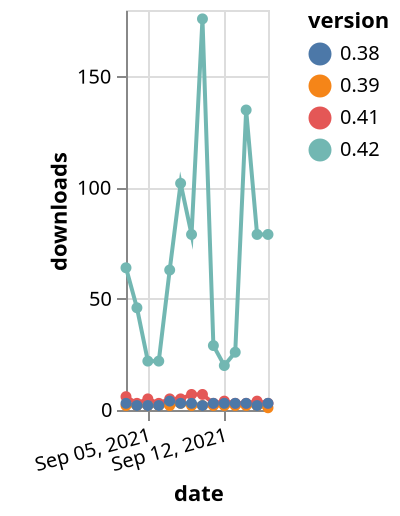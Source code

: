 {"$schema": "https://vega.github.io/schema/vega-lite/v5.json", "description": "A simple bar chart with embedded data.", "data": {"values": [{"date": "2021-09-03", "total": 6521, "delta": 2, "version": "0.39"}, {"date": "2021-09-04", "total": 6523, "delta": 2, "version": "0.39"}, {"date": "2021-09-05", "total": 6525, "delta": 2, "version": "0.39"}, {"date": "2021-09-06", "total": 6527, "delta": 2, "version": "0.39"}, {"date": "2021-09-07", "total": 6529, "delta": 2, "version": "0.39"}, {"date": "2021-09-08", "total": 6532, "delta": 3, "version": "0.39"}, {"date": "2021-09-09", "total": 6534, "delta": 2, "version": "0.39"}, {"date": "2021-09-10", "total": 6536, "delta": 2, "version": "0.39"}, {"date": "2021-09-11", "total": 6538, "delta": 2, "version": "0.39"}, {"date": "2021-09-12", "total": 6540, "delta": 2, "version": "0.39"}, {"date": "2021-09-13", "total": 6542, "delta": 2, "version": "0.39"}, {"date": "2021-09-14", "total": 6544, "delta": 2, "version": "0.39"}, {"date": "2021-09-15", "total": 6546, "delta": 2, "version": "0.39"}, {"date": "2021-09-16", "total": 6547, "delta": 1, "version": "0.39"}, {"date": "2021-09-03", "total": 21351, "delta": 6, "version": "0.41"}, {"date": "2021-09-04", "total": 21354, "delta": 3, "version": "0.41"}, {"date": "2021-09-05", "total": 21359, "delta": 5, "version": "0.41"}, {"date": "2021-09-06", "total": 21362, "delta": 3, "version": "0.41"}, {"date": "2021-09-07", "total": 21367, "delta": 5, "version": "0.41"}, {"date": "2021-09-08", "total": 21372, "delta": 5, "version": "0.41"}, {"date": "2021-09-09", "total": 21379, "delta": 7, "version": "0.41"}, {"date": "2021-09-10", "total": 21386, "delta": 7, "version": "0.41"}, {"date": "2021-09-11", "total": 21389, "delta": 3, "version": "0.41"}, {"date": "2021-09-12", "total": 21393, "delta": 4, "version": "0.41"}, {"date": "2021-09-13", "total": 21396, "delta": 3, "version": "0.41"}, {"date": "2021-09-14", "total": 21399, "delta": 3, "version": "0.41"}, {"date": "2021-09-15", "total": 21403, "delta": 4, "version": "0.41"}, {"date": "2021-09-16", "total": 21406, "delta": 3, "version": "0.41"}, {"date": "2021-09-03", "total": 52511, "delta": 64, "version": "0.42"}, {"date": "2021-09-04", "total": 52557, "delta": 46, "version": "0.42"}, {"date": "2021-09-05", "total": 52579, "delta": 22, "version": "0.42"}, {"date": "2021-09-06", "total": 52601, "delta": 22, "version": "0.42"}, {"date": "2021-09-07", "total": 52664, "delta": 63, "version": "0.42"}, {"date": "2021-09-08", "total": 52766, "delta": 102, "version": "0.42"}, {"date": "2021-09-09", "total": 52845, "delta": 79, "version": "0.42"}, {"date": "2021-09-10", "total": 53021, "delta": 176, "version": "0.42"}, {"date": "2021-09-11", "total": 53050, "delta": 29, "version": "0.42"}, {"date": "2021-09-12", "total": 53070, "delta": 20, "version": "0.42"}, {"date": "2021-09-13", "total": 53096, "delta": 26, "version": "0.42"}, {"date": "2021-09-14", "total": 53231, "delta": 135, "version": "0.42"}, {"date": "2021-09-15", "total": 53310, "delta": 79, "version": "0.42"}, {"date": "2021-09-16", "total": 53389, "delta": 79, "version": "0.42"}, {"date": "2021-09-03", "total": 20593, "delta": 3, "version": "0.38"}, {"date": "2021-09-04", "total": 20595, "delta": 2, "version": "0.38"}, {"date": "2021-09-05", "total": 20597, "delta": 2, "version": "0.38"}, {"date": "2021-09-06", "total": 20599, "delta": 2, "version": "0.38"}, {"date": "2021-09-07", "total": 20603, "delta": 4, "version": "0.38"}, {"date": "2021-09-08", "total": 20606, "delta": 3, "version": "0.38"}, {"date": "2021-09-09", "total": 20609, "delta": 3, "version": "0.38"}, {"date": "2021-09-10", "total": 20611, "delta": 2, "version": "0.38"}, {"date": "2021-09-11", "total": 20614, "delta": 3, "version": "0.38"}, {"date": "2021-09-12", "total": 20617, "delta": 3, "version": "0.38"}, {"date": "2021-09-13", "total": 20620, "delta": 3, "version": "0.38"}, {"date": "2021-09-14", "total": 20623, "delta": 3, "version": "0.38"}, {"date": "2021-09-15", "total": 20625, "delta": 2, "version": "0.38"}, {"date": "2021-09-16", "total": 20628, "delta": 3, "version": "0.38"}]}, "width": "container", "mark": {"type": "line", "point": {"filled": true}}, "encoding": {"x": {"field": "date", "type": "temporal", "timeUnit": "yearmonthdate", "title": "date", "axis": {"labelAngle": -15}}, "y": {"field": "delta", "type": "quantitative", "title": "downloads"}, "color": {"field": "version", "type": "nominal"}, "tooltip": {"field": "delta"}}}